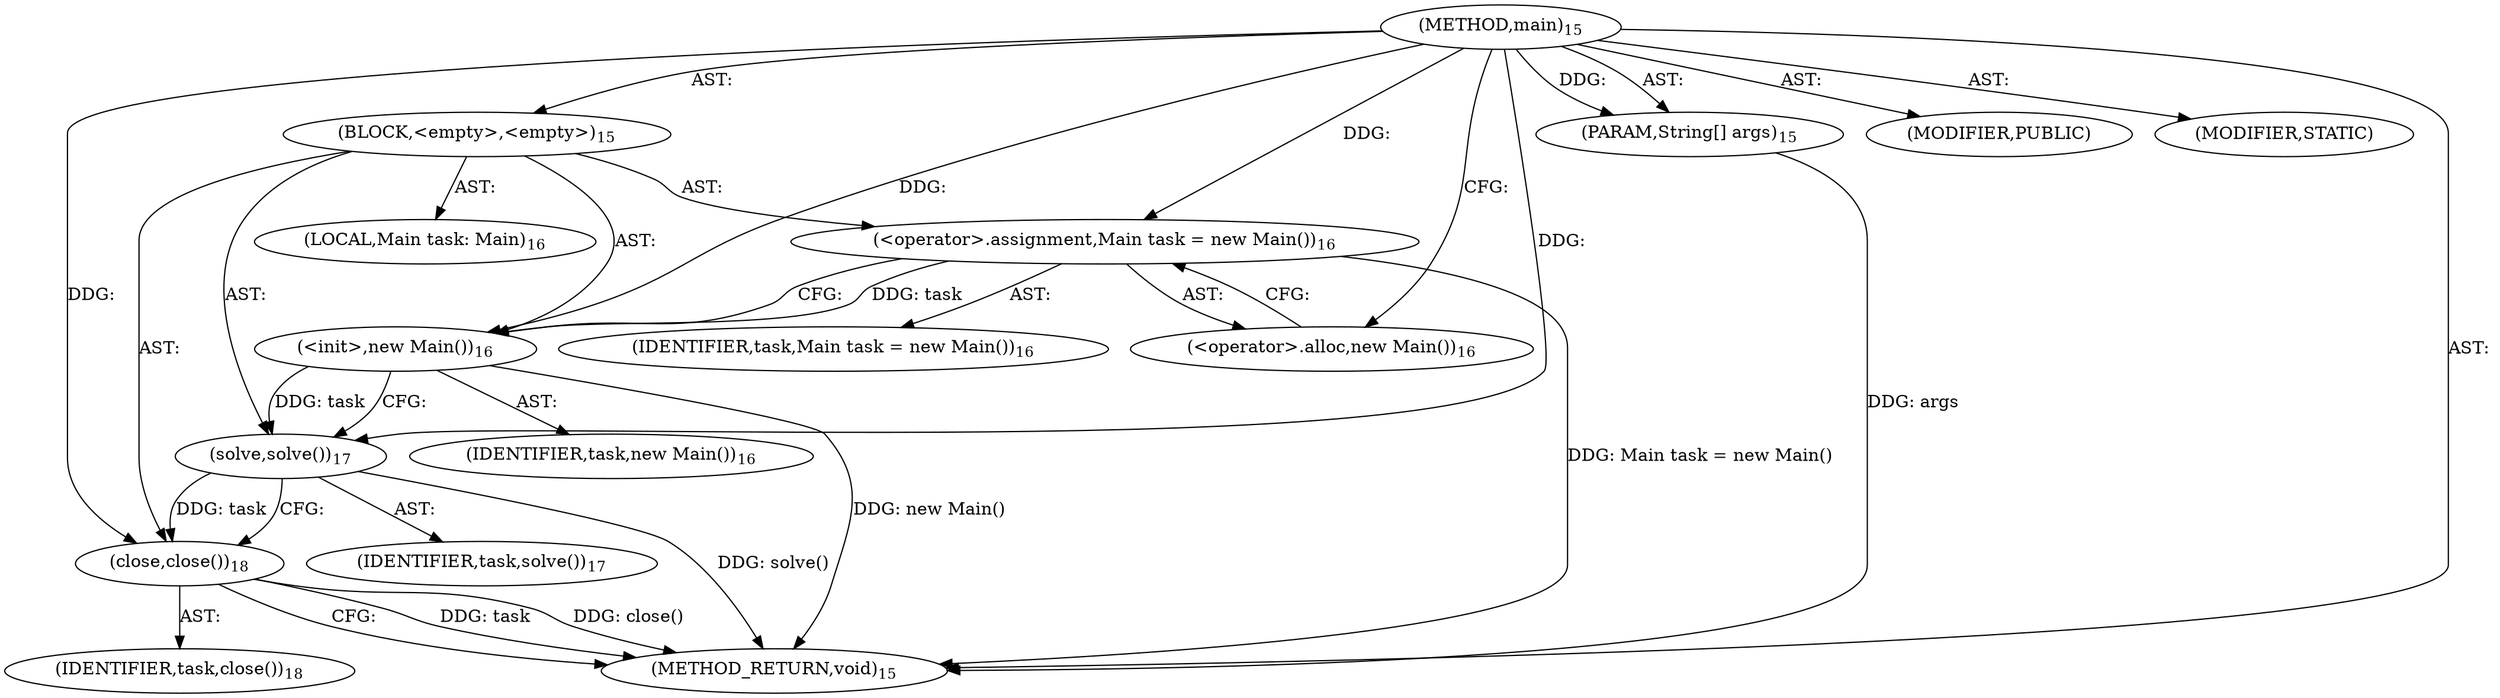 digraph "main" {  
"21" [label = <(METHOD,main)<SUB>15</SUB>> ]
"22" [label = <(PARAM,String[] args)<SUB>15</SUB>> ]
"23" [label = <(BLOCK,&lt;empty&gt;,&lt;empty&gt;)<SUB>15</SUB>> ]
"4" [label = <(LOCAL,Main task: Main)<SUB>16</SUB>> ]
"24" [label = <(&lt;operator&gt;.assignment,Main task = new Main())<SUB>16</SUB>> ]
"25" [label = <(IDENTIFIER,task,Main task = new Main())<SUB>16</SUB>> ]
"26" [label = <(&lt;operator&gt;.alloc,new Main())<SUB>16</SUB>> ]
"27" [label = <(&lt;init&gt;,new Main())<SUB>16</SUB>> ]
"3" [label = <(IDENTIFIER,task,new Main())<SUB>16</SUB>> ]
"28" [label = <(solve,solve())<SUB>17</SUB>> ]
"29" [label = <(IDENTIFIER,task,solve())<SUB>17</SUB>> ]
"30" [label = <(close,close())<SUB>18</SUB>> ]
"31" [label = <(IDENTIFIER,task,close())<SUB>18</SUB>> ]
"32" [label = <(MODIFIER,PUBLIC)> ]
"33" [label = <(MODIFIER,STATIC)> ]
"34" [label = <(METHOD_RETURN,void)<SUB>15</SUB>> ]
  "21" -> "22"  [ label = "AST: "] 
  "21" -> "23"  [ label = "AST: "] 
  "21" -> "32"  [ label = "AST: "] 
  "21" -> "33"  [ label = "AST: "] 
  "21" -> "34"  [ label = "AST: "] 
  "23" -> "4"  [ label = "AST: "] 
  "23" -> "24"  [ label = "AST: "] 
  "23" -> "27"  [ label = "AST: "] 
  "23" -> "28"  [ label = "AST: "] 
  "23" -> "30"  [ label = "AST: "] 
  "24" -> "25"  [ label = "AST: "] 
  "24" -> "26"  [ label = "AST: "] 
  "27" -> "3"  [ label = "AST: "] 
  "28" -> "29"  [ label = "AST: "] 
  "30" -> "31"  [ label = "AST: "] 
  "24" -> "27"  [ label = "CFG: "] 
  "27" -> "28"  [ label = "CFG: "] 
  "28" -> "30"  [ label = "CFG: "] 
  "30" -> "34"  [ label = "CFG: "] 
  "26" -> "24"  [ label = "CFG: "] 
  "21" -> "26"  [ label = "CFG: "] 
  "22" -> "34"  [ label = "DDG: args"] 
  "24" -> "34"  [ label = "DDG: Main task = new Main()"] 
  "27" -> "34"  [ label = "DDG: new Main()"] 
  "28" -> "34"  [ label = "DDG: solve()"] 
  "30" -> "34"  [ label = "DDG: task"] 
  "30" -> "34"  [ label = "DDG: close()"] 
  "21" -> "22"  [ label = "DDG: "] 
  "21" -> "24"  [ label = "DDG: "] 
  "24" -> "27"  [ label = "DDG: task"] 
  "21" -> "27"  [ label = "DDG: "] 
  "27" -> "28"  [ label = "DDG: task"] 
  "21" -> "28"  [ label = "DDG: "] 
  "28" -> "30"  [ label = "DDG: task"] 
  "21" -> "30"  [ label = "DDG: "] 
}
